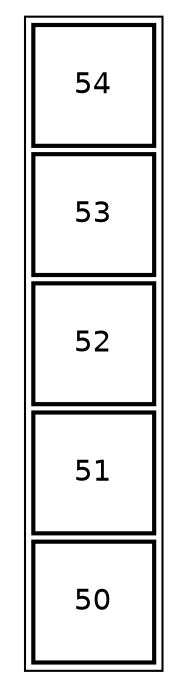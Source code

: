digraph structs {
	node [fontname=Helvetica shape=none]
	n [label=<<table><tr><td width="60" height="60" border="2">54</td></tr><tr><td width="60" height="60" border="2">53</td></tr><tr><td width="60" height="60" border="2">52</td></tr><tr><td width="60" height="60" border="2">51</td></tr><tr><td width="60" height="60" border="2">50</td></tr></table>>]
}
